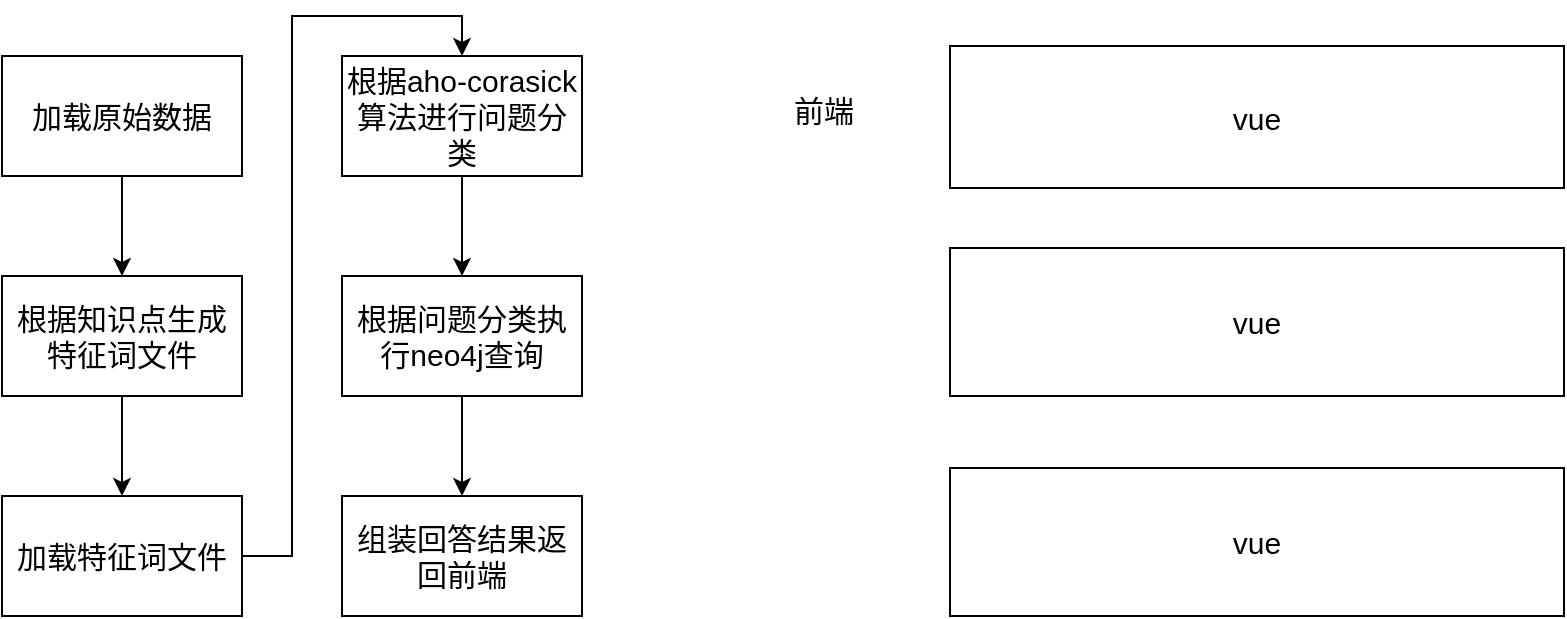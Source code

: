 <mxfile version="24.4.2" type="github">
  <diagram name="第 1 页" id="xd2-DBqmfvaIYT1nYGzt">
    <mxGraphModel dx="1020" dy="655" grid="0" gridSize="10" guides="1" tooltips="1" connect="1" arrows="1" fold="1" page="1" pageScale="1" pageWidth="827" pageHeight="1169" math="0" shadow="0">
      <root>
        <mxCell id="0" />
        <mxCell id="1" parent="0" />
        <mxCell id="MD2gJB0NFOTU7PyMnq_k-11" style="edgeStyle=orthogonalEdgeStyle;rounded=0;orthogonalLoop=1;jettySize=auto;html=1;exitX=0.5;exitY=1;exitDx=0;exitDy=0;entryX=0.5;entryY=0;entryDx=0;entryDy=0;" edge="1" parent="1" source="MD2gJB0NFOTU7PyMnq_k-1" target="MD2gJB0NFOTU7PyMnq_k-2">
          <mxGeometry relative="1" as="geometry" />
        </mxCell>
        <mxCell id="MD2gJB0NFOTU7PyMnq_k-1" value="根据aho-corasick算法进行问题分类" style="rounded=0;whiteSpace=wrap;html=1;fontSize=15;" vertex="1" parent="1">
          <mxGeometry x="199" y="104" width="120" height="60" as="geometry" />
        </mxCell>
        <mxCell id="MD2gJB0NFOTU7PyMnq_k-12" style="edgeStyle=orthogonalEdgeStyle;rounded=0;orthogonalLoop=1;jettySize=auto;html=1;exitX=0.5;exitY=1;exitDx=0;exitDy=0;entryX=0.5;entryY=0;entryDx=0;entryDy=0;" edge="1" parent="1" source="MD2gJB0NFOTU7PyMnq_k-2" target="MD2gJB0NFOTU7PyMnq_k-6">
          <mxGeometry relative="1" as="geometry" />
        </mxCell>
        <mxCell id="MD2gJB0NFOTU7PyMnq_k-2" value="根据问题分类执行neo4j查询" style="rounded=0;whiteSpace=wrap;html=1;fontSize=15;" vertex="1" parent="1">
          <mxGeometry x="199" y="214" width="120" height="60" as="geometry" />
        </mxCell>
        <mxCell id="MD2gJB0NFOTU7PyMnq_k-8" style="edgeStyle=orthogonalEdgeStyle;rounded=0;orthogonalLoop=1;jettySize=auto;html=1;exitX=0.5;exitY=1;exitDx=0;exitDy=0;entryX=0.5;entryY=0;entryDx=0;entryDy=0;" edge="1" parent="1" source="MD2gJB0NFOTU7PyMnq_k-3" target="MD2gJB0NFOTU7PyMnq_k-4">
          <mxGeometry relative="1" as="geometry" />
        </mxCell>
        <mxCell id="MD2gJB0NFOTU7PyMnq_k-3" value="加载原始数据" style="rounded=0;whiteSpace=wrap;html=1;fontSize=15;" vertex="1" parent="1">
          <mxGeometry x="29" y="104" width="120" height="60" as="geometry" />
        </mxCell>
        <mxCell id="MD2gJB0NFOTU7PyMnq_k-9" style="edgeStyle=orthogonalEdgeStyle;rounded=0;orthogonalLoop=1;jettySize=auto;html=1;exitX=0.5;exitY=1;exitDx=0;exitDy=0;entryX=0.5;entryY=0;entryDx=0;entryDy=0;" edge="1" parent="1" source="MD2gJB0NFOTU7PyMnq_k-4" target="MD2gJB0NFOTU7PyMnq_k-5">
          <mxGeometry relative="1" as="geometry" />
        </mxCell>
        <mxCell id="MD2gJB0NFOTU7PyMnq_k-4" value="根据知识点生成特征词文件" style="rounded=0;whiteSpace=wrap;html=1;fontSize=15;" vertex="1" parent="1">
          <mxGeometry x="29" y="214" width="120" height="60" as="geometry" />
        </mxCell>
        <mxCell id="MD2gJB0NFOTU7PyMnq_k-10" style="edgeStyle=orthogonalEdgeStyle;rounded=0;orthogonalLoop=1;jettySize=auto;html=1;exitX=1;exitY=0.5;exitDx=0;exitDy=0;entryX=0.5;entryY=0;entryDx=0;entryDy=0;" edge="1" parent="1" source="MD2gJB0NFOTU7PyMnq_k-5" target="MD2gJB0NFOTU7PyMnq_k-1">
          <mxGeometry relative="1" as="geometry" />
        </mxCell>
        <mxCell id="MD2gJB0NFOTU7PyMnq_k-5" value="加载特征词文件" style="rounded=0;whiteSpace=wrap;html=1;fontSize=15;" vertex="1" parent="1">
          <mxGeometry x="29" y="324" width="120" height="60" as="geometry" />
        </mxCell>
        <mxCell id="MD2gJB0NFOTU7PyMnq_k-6" value="组装回答结果返回前端" style="rounded=0;whiteSpace=wrap;html=1;fontSize=15;" vertex="1" parent="1">
          <mxGeometry x="199" y="324" width="120" height="60" as="geometry" />
        </mxCell>
        <mxCell id="MD2gJB0NFOTU7PyMnq_k-13" value="vue" style="rounded=0;whiteSpace=wrap;html=1;fontSize=15;" vertex="1" parent="1">
          <mxGeometry x="503" y="99" width="307" height="71" as="geometry" />
        </mxCell>
        <mxCell id="MD2gJB0NFOTU7PyMnq_k-14" value="vue" style="rounded=0;whiteSpace=wrap;html=1;fontSize=15;" vertex="1" parent="1">
          <mxGeometry x="503" y="200" width="307" height="74" as="geometry" />
        </mxCell>
        <mxCell id="MD2gJB0NFOTU7PyMnq_k-15" value="vue" style="rounded=0;whiteSpace=wrap;html=1;fontSize=15;" vertex="1" parent="1">
          <mxGeometry x="503" y="310" width="307" height="74" as="geometry" />
        </mxCell>
        <mxCell id="MD2gJB0NFOTU7PyMnq_k-16" value="前端" style="text;html=1;align=center;verticalAlign=middle;whiteSpace=wrap;rounded=0;fontSize=15;" vertex="1" parent="1">
          <mxGeometry x="410" y="116" width="60" height="30" as="geometry" />
        </mxCell>
      </root>
    </mxGraphModel>
  </diagram>
</mxfile>
